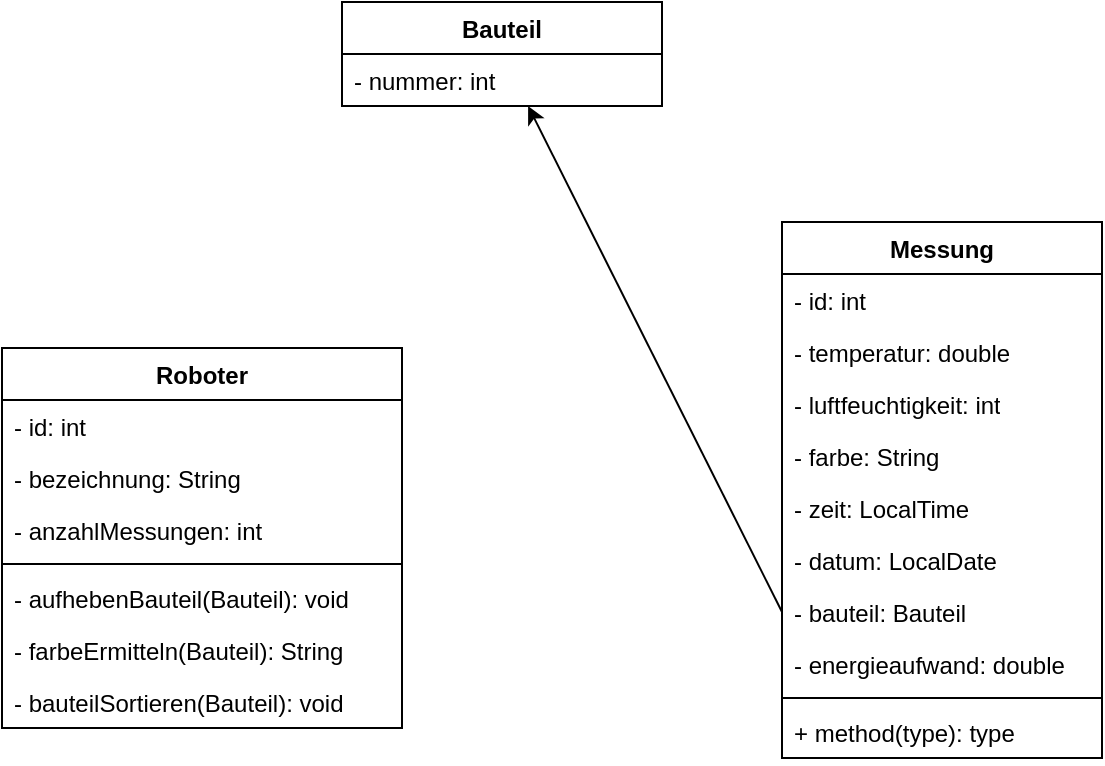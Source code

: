 <mxfile version="24.2.8" type="github">
  <diagram name="Seite-1" id="c4jyM4S404xS2nKWyq8i">
    <mxGraphModel dx="989" dy="539" grid="1" gridSize="10" guides="1" tooltips="1" connect="1" arrows="1" fold="1" page="1" pageScale="1" pageWidth="827" pageHeight="1169" math="0" shadow="0">
      <root>
        <mxCell id="0" />
        <mxCell id="1" parent="0" />
        <mxCell id="oylPBmafDUihr2nvb6Yy-1" value="Bauteil" style="swimlane;fontStyle=1;align=center;verticalAlign=top;childLayout=stackLayout;horizontal=1;startSize=26;horizontalStack=0;resizeParent=1;resizeParentMax=0;resizeLast=0;collapsible=1;marginBottom=0;whiteSpace=wrap;html=1;" vertex="1" parent="1">
          <mxGeometry x="220" y="140" width="160" height="52" as="geometry" />
        </mxCell>
        <mxCell id="oylPBmafDUihr2nvb6Yy-2" value="- nummer: int" style="text;strokeColor=none;fillColor=none;align=left;verticalAlign=top;spacingLeft=4;spacingRight=4;overflow=hidden;rotatable=0;points=[[0,0.5],[1,0.5]];portConstraint=eastwest;whiteSpace=wrap;html=1;" vertex="1" parent="oylPBmafDUihr2nvb6Yy-1">
          <mxGeometry y="26" width="160" height="26" as="geometry" />
        </mxCell>
        <mxCell id="oylPBmafDUihr2nvb6Yy-5" value="Messung" style="swimlane;fontStyle=1;align=center;verticalAlign=top;childLayout=stackLayout;horizontal=1;startSize=26;horizontalStack=0;resizeParent=1;resizeParentMax=0;resizeLast=0;collapsible=1;marginBottom=0;whiteSpace=wrap;html=1;" vertex="1" parent="1">
          <mxGeometry x="440" y="250" width="160" height="268" as="geometry" />
        </mxCell>
        <mxCell id="oylPBmafDUihr2nvb6Yy-6" value="- id: int" style="text;strokeColor=none;fillColor=none;align=left;verticalAlign=top;spacingLeft=4;spacingRight=4;overflow=hidden;rotatable=0;points=[[0,0.5],[1,0.5]];portConstraint=eastwest;whiteSpace=wrap;html=1;" vertex="1" parent="oylPBmafDUihr2nvb6Yy-5">
          <mxGeometry y="26" width="160" height="26" as="geometry" />
        </mxCell>
        <mxCell id="oylPBmafDUihr2nvb6Yy-14" value="- temperatur: double " style="text;strokeColor=none;fillColor=none;align=left;verticalAlign=top;spacingLeft=4;spacingRight=4;overflow=hidden;rotatable=0;points=[[0,0.5],[1,0.5]];portConstraint=eastwest;whiteSpace=wrap;html=1;" vertex="1" parent="oylPBmafDUihr2nvb6Yy-5">
          <mxGeometry y="52" width="160" height="26" as="geometry" />
        </mxCell>
        <mxCell id="oylPBmafDUihr2nvb6Yy-15" value="- luftfeuchtigkeit: int" style="text;strokeColor=none;fillColor=none;align=left;verticalAlign=top;spacingLeft=4;spacingRight=4;overflow=hidden;rotatable=0;points=[[0,0.5],[1,0.5]];portConstraint=eastwest;whiteSpace=wrap;html=1;" vertex="1" parent="oylPBmafDUihr2nvb6Yy-5">
          <mxGeometry y="78" width="160" height="26" as="geometry" />
        </mxCell>
        <mxCell id="oylPBmafDUihr2nvb6Yy-22" value="- farbe: String" style="text;strokeColor=none;fillColor=none;align=left;verticalAlign=top;spacingLeft=4;spacingRight=4;overflow=hidden;rotatable=0;points=[[0,0.5],[1,0.5]];portConstraint=eastwest;whiteSpace=wrap;html=1;" vertex="1" parent="oylPBmafDUihr2nvb6Yy-5">
          <mxGeometry y="104" width="160" height="26" as="geometry" />
        </mxCell>
        <mxCell id="oylPBmafDUihr2nvb6Yy-23" value="- zeit: LocalTime" style="text;strokeColor=none;fillColor=none;align=left;verticalAlign=top;spacingLeft=4;spacingRight=4;overflow=hidden;rotatable=0;points=[[0,0.5],[1,0.5]];portConstraint=eastwest;whiteSpace=wrap;html=1;" vertex="1" parent="oylPBmafDUihr2nvb6Yy-5">
          <mxGeometry y="130" width="160" height="26" as="geometry" />
        </mxCell>
        <mxCell id="oylPBmafDUihr2nvb6Yy-29" value="- datum: LocalDate" style="text;strokeColor=none;fillColor=none;align=left;verticalAlign=top;spacingLeft=4;spacingRight=4;overflow=hidden;rotatable=0;points=[[0,0.5],[1,0.5]];portConstraint=eastwest;whiteSpace=wrap;html=1;" vertex="1" parent="oylPBmafDUihr2nvb6Yy-5">
          <mxGeometry y="156" width="160" height="26" as="geometry" />
        </mxCell>
        <mxCell id="oylPBmafDUihr2nvb6Yy-25" value="- bauteil: Bauteil" style="text;strokeColor=none;fillColor=none;align=left;verticalAlign=top;spacingLeft=4;spacingRight=4;overflow=hidden;rotatable=0;points=[[0,0.5],[1,0.5]];portConstraint=eastwest;whiteSpace=wrap;html=1;" vertex="1" parent="oylPBmafDUihr2nvb6Yy-5">
          <mxGeometry y="182" width="160" height="26" as="geometry" />
        </mxCell>
        <mxCell id="oylPBmafDUihr2nvb6Yy-30" value="- energieaufwand: double" style="text;strokeColor=none;fillColor=none;align=left;verticalAlign=top;spacingLeft=4;spacingRight=4;overflow=hidden;rotatable=0;points=[[0,0.5],[1,0.5]];portConstraint=eastwest;whiteSpace=wrap;html=1;" vertex="1" parent="oylPBmafDUihr2nvb6Yy-5">
          <mxGeometry y="208" width="160" height="26" as="geometry" />
        </mxCell>
        <mxCell id="oylPBmafDUihr2nvb6Yy-7" value="" style="line;strokeWidth=1;fillColor=none;align=left;verticalAlign=middle;spacingTop=-1;spacingLeft=3;spacingRight=3;rotatable=0;labelPosition=right;points=[];portConstraint=eastwest;strokeColor=inherit;" vertex="1" parent="oylPBmafDUihr2nvb6Yy-5">
          <mxGeometry y="234" width="160" height="8" as="geometry" />
        </mxCell>
        <mxCell id="oylPBmafDUihr2nvb6Yy-8" value="+ method(type): type" style="text;strokeColor=none;fillColor=none;align=left;verticalAlign=top;spacingLeft=4;spacingRight=4;overflow=hidden;rotatable=0;points=[[0,0.5],[1,0.5]];portConstraint=eastwest;whiteSpace=wrap;html=1;" vertex="1" parent="oylPBmafDUihr2nvb6Yy-5">
          <mxGeometry y="242" width="160" height="26" as="geometry" />
        </mxCell>
        <mxCell id="oylPBmafDUihr2nvb6Yy-16" value="Roboter" style="swimlane;fontStyle=1;align=center;verticalAlign=top;childLayout=stackLayout;horizontal=1;startSize=26;horizontalStack=0;resizeParent=1;resizeParentMax=0;resizeLast=0;collapsible=1;marginBottom=0;whiteSpace=wrap;html=1;" vertex="1" parent="1">
          <mxGeometry x="50" y="313" width="200" height="190" as="geometry" />
        </mxCell>
        <mxCell id="oylPBmafDUihr2nvb6Yy-17" value="- id: int" style="text;strokeColor=none;fillColor=none;align=left;verticalAlign=top;spacingLeft=4;spacingRight=4;overflow=hidden;rotatable=0;points=[[0,0.5],[1,0.5]];portConstraint=eastwest;whiteSpace=wrap;html=1;" vertex="1" parent="oylPBmafDUihr2nvb6Yy-16">
          <mxGeometry y="26" width="200" height="26" as="geometry" />
        </mxCell>
        <mxCell id="oylPBmafDUihr2nvb6Yy-24" value="- bezeichnung: String" style="text;strokeColor=none;fillColor=none;align=left;verticalAlign=top;spacingLeft=4;spacingRight=4;overflow=hidden;rotatable=0;points=[[0,0.5],[1,0.5]];portConstraint=eastwest;whiteSpace=wrap;html=1;" vertex="1" parent="oylPBmafDUihr2nvb6Yy-16">
          <mxGeometry y="52" width="200" height="26" as="geometry" />
        </mxCell>
        <mxCell id="oylPBmafDUihr2nvb6Yy-26" value="- anzahlMessungen: int" style="text;strokeColor=none;fillColor=none;align=left;verticalAlign=top;spacingLeft=4;spacingRight=4;overflow=hidden;rotatable=0;points=[[0,0.5],[1,0.5]];portConstraint=eastwest;whiteSpace=wrap;html=1;" vertex="1" parent="oylPBmafDUihr2nvb6Yy-16">
          <mxGeometry y="78" width="200" height="26" as="geometry" />
        </mxCell>
        <mxCell id="oylPBmafDUihr2nvb6Yy-18" value="" style="line;strokeWidth=1;fillColor=none;align=left;verticalAlign=middle;spacingTop=-1;spacingLeft=3;spacingRight=3;rotatable=0;labelPosition=right;points=[];portConstraint=eastwest;strokeColor=inherit;" vertex="1" parent="oylPBmafDUihr2nvb6Yy-16">
          <mxGeometry y="104" width="200" height="8" as="geometry" />
        </mxCell>
        <mxCell id="oylPBmafDUihr2nvb6Yy-19" value="- aufhebenBauteil(Bauteil): void" style="text;strokeColor=none;fillColor=none;align=left;verticalAlign=top;spacingLeft=4;spacingRight=4;overflow=hidden;rotatable=0;points=[[0,0.5],[1,0.5]];portConstraint=eastwest;whiteSpace=wrap;html=1;" vertex="1" parent="oylPBmafDUihr2nvb6Yy-16">
          <mxGeometry y="112" width="200" height="26" as="geometry" />
        </mxCell>
        <mxCell id="oylPBmafDUihr2nvb6Yy-20" value="- farbeErmitteln(Bauteil): String" style="text;strokeColor=none;fillColor=none;align=left;verticalAlign=top;spacingLeft=4;spacingRight=4;overflow=hidden;rotatable=0;points=[[0,0.5],[1,0.5]];portConstraint=eastwest;whiteSpace=wrap;html=1;" vertex="1" parent="oylPBmafDUihr2nvb6Yy-16">
          <mxGeometry y="138" width="200" height="26" as="geometry" />
        </mxCell>
        <mxCell id="oylPBmafDUihr2nvb6Yy-21" value="- bauteilSortieren(Bauteil): void" style="text;strokeColor=none;fillColor=none;align=left;verticalAlign=top;spacingLeft=4;spacingRight=4;overflow=hidden;rotatable=0;points=[[0,0.5],[1,0.5]];portConstraint=eastwest;whiteSpace=wrap;html=1;" vertex="1" parent="oylPBmafDUihr2nvb6Yy-16">
          <mxGeometry y="164" width="200" height="26" as="geometry" />
        </mxCell>
        <mxCell id="oylPBmafDUihr2nvb6Yy-27" value="" style="endArrow=classic;html=1;rounded=0;exitX=0;exitY=0.5;exitDx=0;exitDy=0;" edge="1" parent="1" source="oylPBmafDUihr2nvb6Yy-25" target="oylPBmafDUihr2nvb6Yy-1">
          <mxGeometry width="50" height="50" relative="1" as="geometry">
            <mxPoint x="310" y="480" as="sourcePoint" />
            <mxPoint x="360" y="430" as="targetPoint" />
          </mxGeometry>
        </mxCell>
      </root>
    </mxGraphModel>
  </diagram>
</mxfile>
